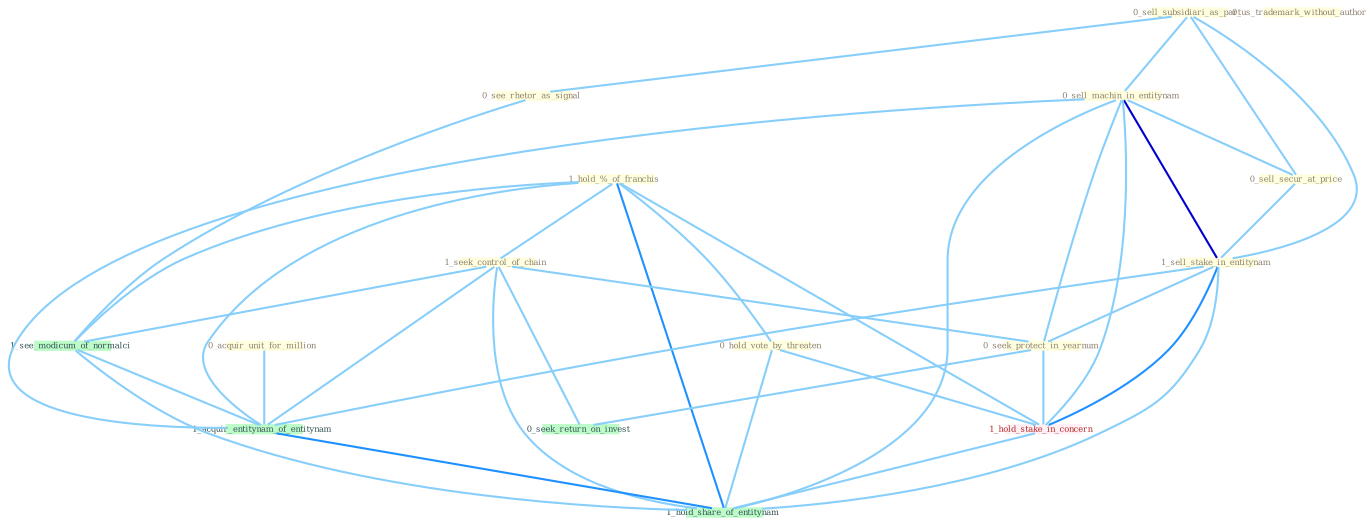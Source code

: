 Graph G{ 
    node
    [shape=polygon,style=filled,width=.5,height=.06,color="#BDFCC9",fixedsize=true,fontsize=4,
    fontcolor="#2f4f4f"];
    {node
    [color="#ffffe0", fontcolor="#8b7d6b"] "0_sell_subsidiari_as_part " "1_hold_%_of_franchis " "0_sell_machin_in_entitynam " "0_acquir_unit_for_million " "0_sell_secur_at_price " "0_us_trademark_without_author " "1_sell_stake_in_entitynam " "1_seek_control_of_chain " "0_hold_vote_by_threaten " "0_see_rhetor_as_signal " "0_seek_protect_in_yearnum "}
{node [color="#fff0f5", fontcolor="#b22222"] "1_hold_stake_in_concern "}
edge [color="#B0E2FF"];

	"0_sell_subsidiari_as_part " -- "0_sell_machin_in_entitynam " [w="1", color="#87cefa" ];
	"0_sell_subsidiari_as_part " -- "0_sell_secur_at_price " [w="1", color="#87cefa" ];
	"0_sell_subsidiari_as_part " -- "1_sell_stake_in_entitynam " [w="1", color="#87cefa" ];
	"0_sell_subsidiari_as_part " -- "0_see_rhetor_as_signal " [w="1", color="#87cefa" ];
	"1_hold_%_of_franchis " -- "1_seek_control_of_chain " [w="1", color="#87cefa" ];
	"1_hold_%_of_franchis " -- "0_hold_vote_by_threaten " [w="1", color="#87cefa" ];
	"1_hold_%_of_franchis " -- "1_hold_stake_in_concern " [w="1", color="#87cefa" ];
	"1_hold_%_of_franchis " -- "1_see_modicum_of_normalci " [w="1", color="#87cefa" ];
	"1_hold_%_of_franchis " -- "1_acquir_entitynam_of_entitynam " [w="1", color="#87cefa" ];
	"1_hold_%_of_franchis " -- "1_hold_share_of_entitynam " [w="2", color="#1e90ff" , len=0.8];
	"0_sell_machin_in_entitynam " -- "0_sell_secur_at_price " [w="1", color="#87cefa" ];
	"0_sell_machin_in_entitynam " -- "1_sell_stake_in_entitynam " [w="3", color="#0000cd" , len=0.6];
	"0_sell_machin_in_entitynam " -- "0_seek_protect_in_yearnum " [w="1", color="#87cefa" ];
	"0_sell_machin_in_entitynam " -- "1_hold_stake_in_concern " [w="1", color="#87cefa" ];
	"0_sell_machin_in_entitynam " -- "1_acquir_entitynam_of_entitynam " [w="1", color="#87cefa" ];
	"0_sell_machin_in_entitynam " -- "1_hold_share_of_entitynam " [w="1", color="#87cefa" ];
	"0_acquir_unit_for_million " -- "1_acquir_entitynam_of_entitynam " [w="1", color="#87cefa" ];
	"0_sell_secur_at_price " -- "1_sell_stake_in_entitynam " [w="1", color="#87cefa" ];
	"1_sell_stake_in_entitynam " -- "0_seek_protect_in_yearnum " [w="1", color="#87cefa" ];
	"1_sell_stake_in_entitynam " -- "1_hold_stake_in_concern " [w="2", color="#1e90ff" , len=0.8];
	"1_sell_stake_in_entitynam " -- "1_acquir_entitynam_of_entitynam " [w="1", color="#87cefa" ];
	"1_sell_stake_in_entitynam " -- "1_hold_share_of_entitynam " [w="1", color="#87cefa" ];
	"1_seek_control_of_chain " -- "0_seek_protect_in_yearnum " [w="1", color="#87cefa" ];
	"1_seek_control_of_chain " -- "0_seek_return_on_invest " [w="1", color="#87cefa" ];
	"1_seek_control_of_chain " -- "1_see_modicum_of_normalci " [w="1", color="#87cefa" ];
	"1_seek_control_of_chain " -- "1_acquir_entitynam_of_entitynam " [w="1", color="#87cefa" ];
	"1_seek_control_of_chain " -- "1_hold_share_of_entitynam " [w="1", color="#87cefa" ];
	"0_hold_vote_by_threaten " -- "1_hold_stake_in_concern " [w="1", color="#87cefa" ];
	"0_hold_vote_by_threaten " -- "1_hold_share_of_entitynam " [w="1", color="#87cefa" ];
	"0_see_rhetor_as_signal " -- "1_see_modicum_of_normalci " [w="1", color="#87cefa" ];
	"0_seek_protect_in_yearnum " -- "1_hold_stake_in_concern " [w="1", color="#87cefa" ];
	"0_seek_protect_in_yearnum " -- "0_seek_return_on_invest " [w="1", color="#87cefa" ];
	"1_hold_stake_in_concern " -- "1_hold_share_of_entitynam " [w="1", color="#87cefa" ];
	"1_see_modicum_of_normalci " -- "1_acquir_entitynam_of_entitynam " [w="1", color="#87cefa" ];
	"1_see_modicum_of_normalci " -- "1_hold_share_of_entitynam " [w="1", color="#87cefa" ];
	"1_acquir_entitynam_of_entitynam " -- "1_hold_share_of_entitynam " [w="2", color="#1e90ff" , len=0.8];
}